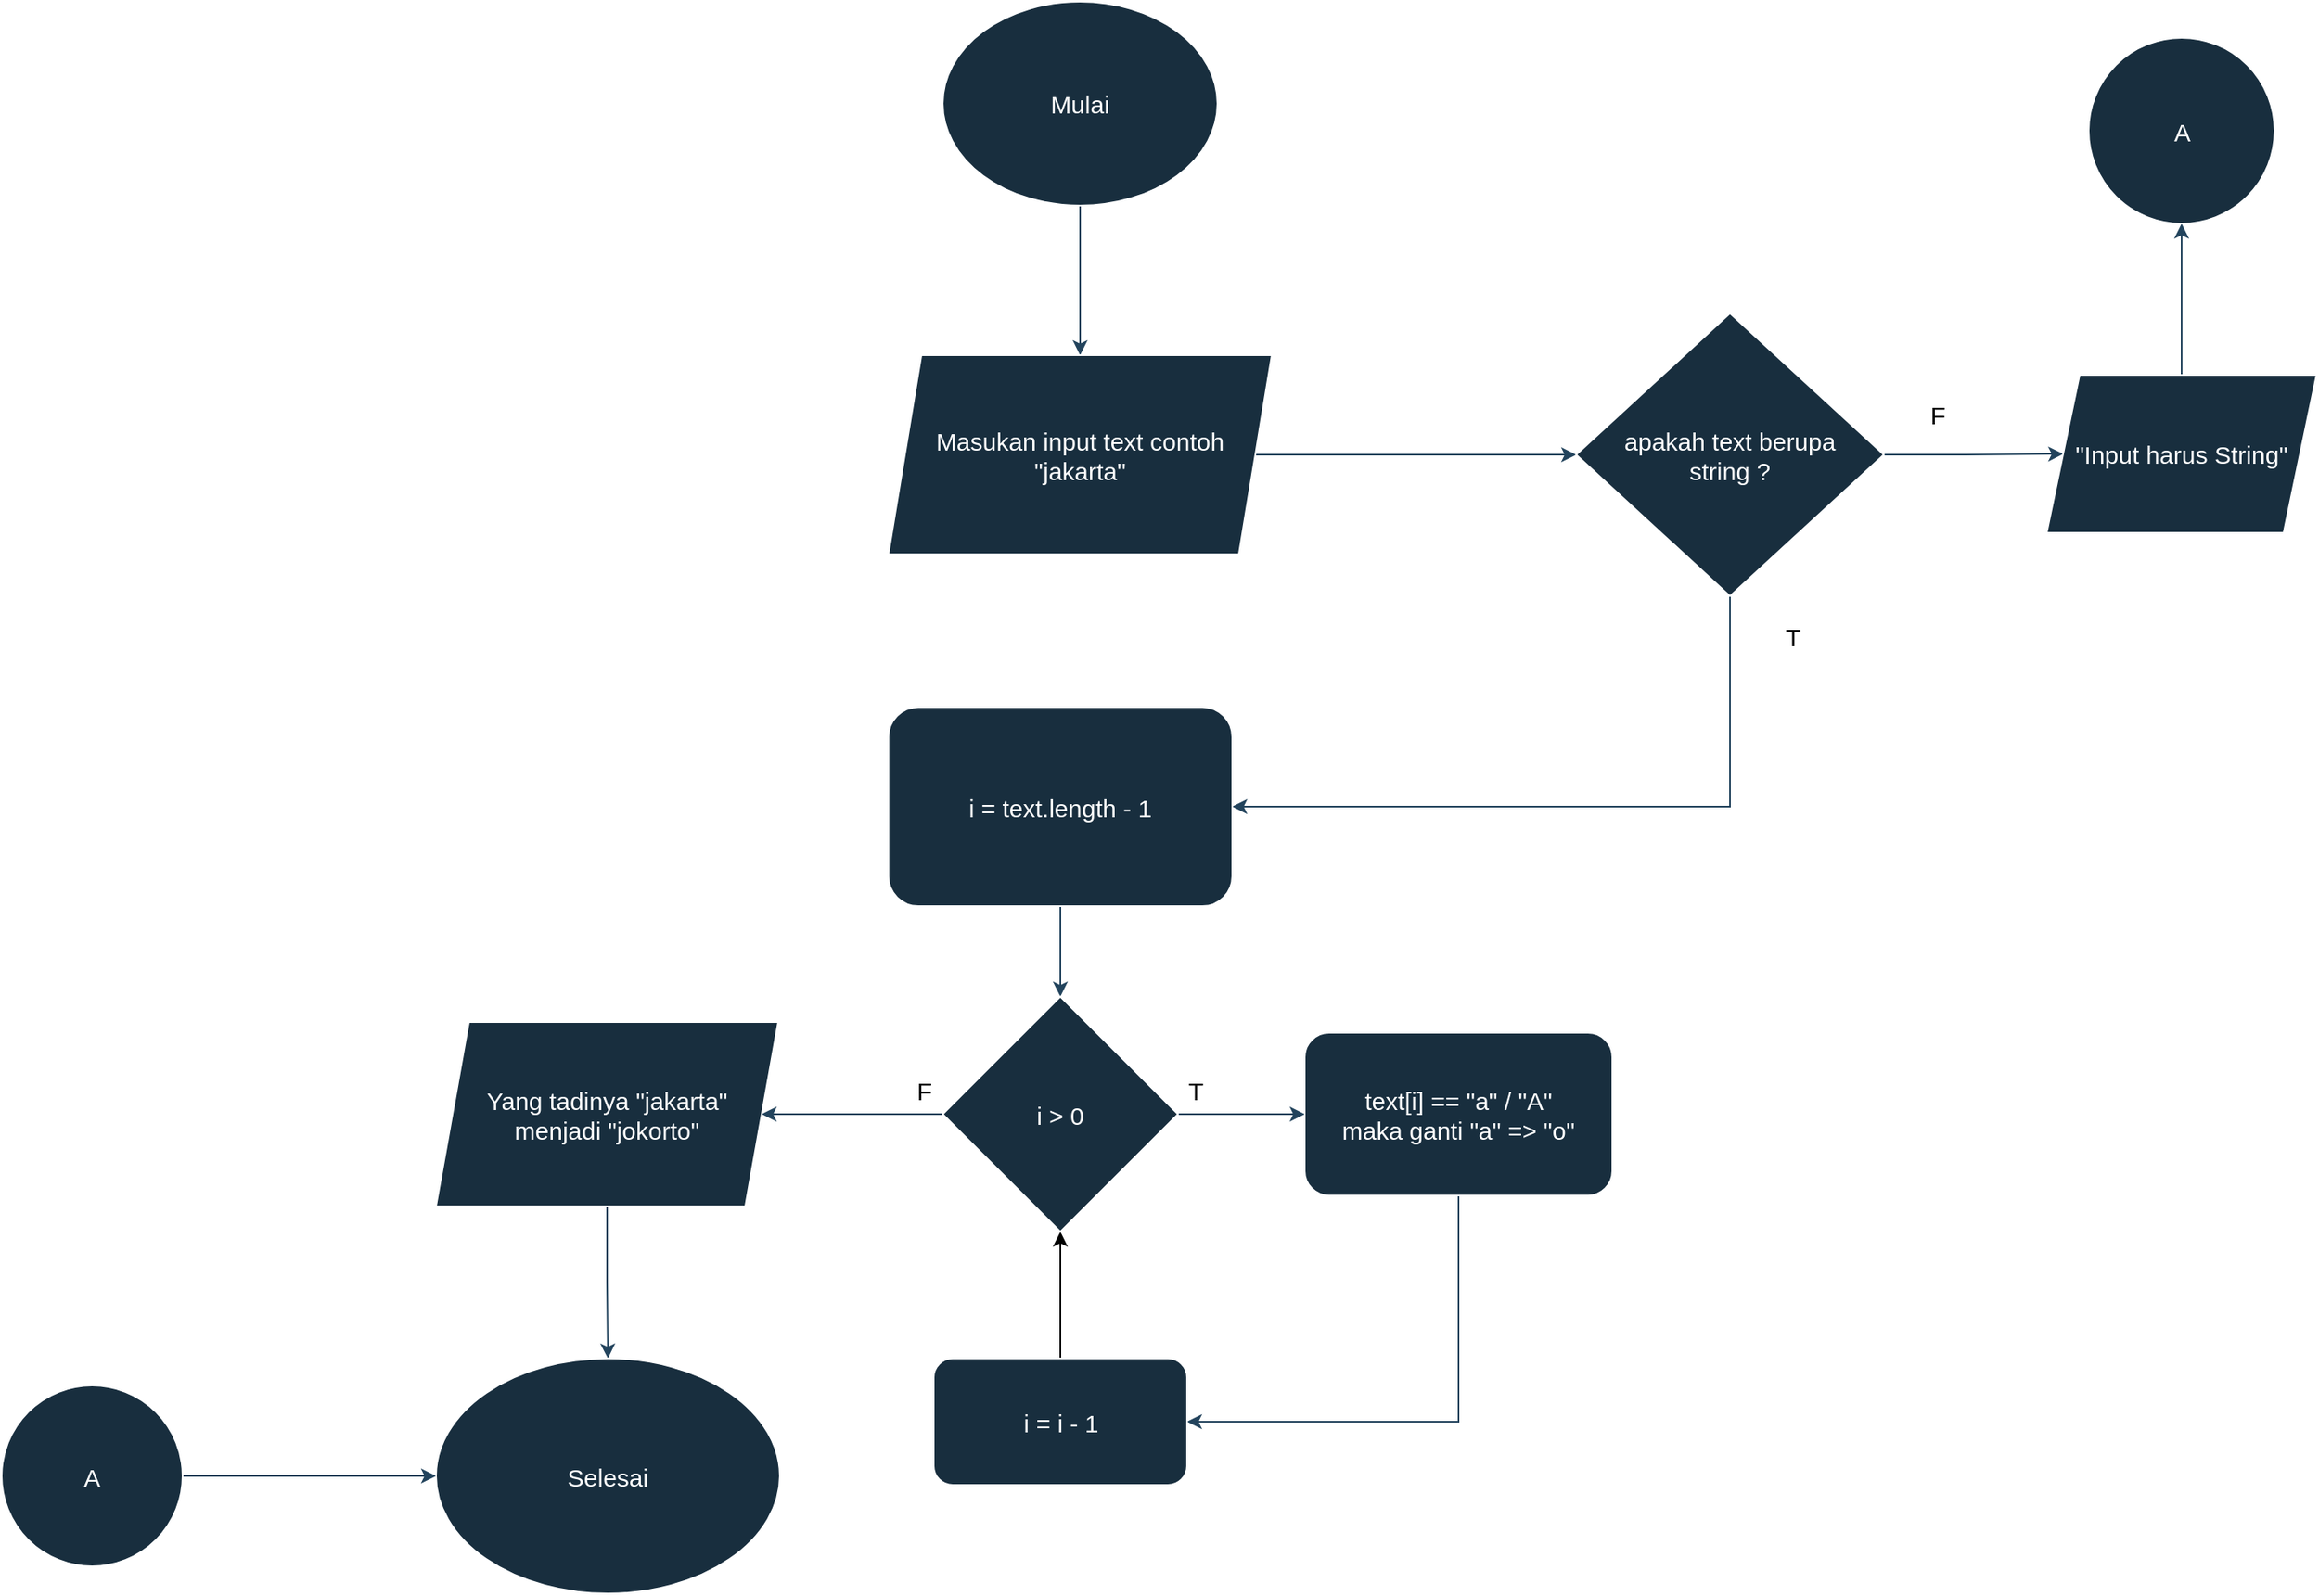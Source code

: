 <mxfile version="20.8.20" type="device"><diagram name="Page-1" id="FFbOwE9se7l9LQaUd0DI"><mxGraphModel dx="1885" dy="569" grid="1" gridSize="11" guides="1" tooltips="1" connect="1" arrows="1" fold="1" page="1" pageScale="1" pageWidth="850" pageHeight="1100" math="0" shadow="0"><root><mxCell id="0"/><mxCell id="1" parent="0"/><mxCell id="mFeJZvMeBIzehlOgARdE-4" style="edgeStyle=orthogonalEdgeStyle;rounded=0;orthogonalLoop=1;jettySize=auto;html=1;exitX=0.5;exitY=1;exitDx=0;exitDy=0;strokeColor=#23445D;fontSize=15;" parent="1" source="mFeJZvMeBIzehlOgARdE-2" target="mFeJZvMeBIzehlOgARdE-3" edge="1"><mxGeometry relative="1" as="geometry"/></mxCell><mxCell id="mFeJZvMeBIzehlOgARdE-2" value="&lt;font style=&quot;font-size: 15px;&quot;&gt;Mulai&lt;/font&gt;" style="ellipse;whiteSpace=wrap;html=1;strokeColor=#FFFFFF;fontColor=#FFFFFF;fillColor=#182E3E;" parent="1" vertex="1"><mxGeometry x="330" y="275" width="167" height="124" as="geometry"/></mxCell><mxCell id="mFeJZvMeBIzehlOgARdE-6" style="edgeStyle=orthogonalEdgeStyle;rounded=0;orthogonalLoop=1;jettySize=auto;html=1;exitX=1;exitY=0.5;exitDx=0;exitDy=0;entryX=0;entryY=0.5;entryDx=0;entryDy=0;strokeColor=#23445D;fontSize=15;" parent="1" source="mFeJZvMeBIzehlOgARdE-3" target="mFeJZvMeBIzehlOgARdE-5" edge="1"><mxGeometry relative="1" as="geometry"/></mxCell><mxCell id="mFeJZvMeBIzehlOgARdE-3" value="Masukan input text contoh &quot;jakarta&quot;" style="shape=parallelogram;perimeter=parallelogramPerimeter;whiteSpace=wrap;html=1;fixedSize=1;strokeColor=#FFFFFF;fontSize=15;fontColor=#FFFFFF;fillColor=#182E3E;" parent="1" vertex="1"><mxGeometry x="297" y="490" width="233" height="121" as="geometry"/></mxCell><mxCell id="mFeJZvMeBIzehlOgARdE-8" style="edgeStyle=orthogonalEdgeStyle;rounded=0;orthogonalLoop=1;jettySize=auto;html=1;exitX=1;exitY=0.5;exitDx=0;exitDy=0;entryX=0;entryY=0.5;entryDx=0;entryDy=0;strokeColor=#23445D;fontSize=15;" parent="1" source="mFeJZvMeBIzehlOgARdE-5" target="mFeJZvMeBIzehlOgARdE-7" edge="1"><mxGeometry relative="1" as="geometry"/></mxCell><mxCell id="mFeJZvMeBIzehlOgARdE-13" style="edgeStyle=orthogonalEdgeStyle;rounded=0;orthogonalLoop=1;jettySize=auto;html=1;exitX=0.5;exitY=1;exitDx=0;exitDy=0;entryX=1;entryY=0.5;entryDx=0;entryDy=0;strokeColor=#23445D;fontSize=15;fontColor=#000000;" parent="1" source="mFeJZvMeBIzehlOgARdE-5" target="mFeJZvMeBIzehlOgARdE-12" edge="1"><mxGeometry relative="1" as="geometry"/></mxCell><mxCell id="mFeJZvMeBIzehlOgARdE-5" value="apakah text berupa&lt;br&gt;string ?" style="rhombus;whiteSpace=wrap;html=1;strokeColor=#FFFFFF;fontSize=15;fontColor=#FFFFFF;fillColor=#182E3E;" parent="1" vertex="1"><mxGeometry x="715" y="464.5" width="187" height="172" as="geometry"/></mxCell><mxCell id="mFeJZvMeBIzehlOgARdE-10" style="edgeStyle=orthogonalEdgeStyle;rounded=0;orthogonalLoop=1;jettySize=auto;html=1;entryX=0.5;entryY=1;entryDx=0;entryDy=0;strokeColor=#23445D;fontSize=15;" parent="1" source="mFeJZvMeBIzehlOgARdE-7" target="mFeJZvMeBIzehlOgARdE-9" edge="1"><mxGeometry relative="1" as="geometry"/></mxCell><mxCell id="mFeJZvMeBIzehlOgARdE-7" value="&quot;Input harus String&quot;" style="shape=parallelogram;perimeter=parallelogramPerimeter;whiteSpace=wrap;html=1;fixedSize=1;strokeColor=#FFFFFF;fontSize=15;fontColor=#FFFFFF;fillColor=#182E3E;" parent="1" vertex="1"><mxGeometry x="1001" y="502" width="164" height="96" as="geometry"/></mxCell><mxCell id="mFeJZvMeBIzehlOgARdE-9" value="A" style="ellipse;whiteSpace=wrap;html=1;aspect=fixed;strokeColor=#FFFFFF;fontSize=15;fontColor=#FFFFFF;fillColor=#182E3E;" parent="1" vertex="1"><mxGeometry x="1026.5" y="297" width="113" height="113" as="geometry"/></mxCell><mxCell id="mFeJZvMeBIzehlOgARdE-11" value="F" style="text;strokeColor=none;align=center;fillColor=none;html=1;verticalAlign=middle;whiteSpace=wrap;rounded=0;fontSize=15;fontColor=#000000;" parent="1" vertex="1"><mxGeometry x="902" y="502" width="66" height="48" as="geometry"/></mxCell><mxCell id="mFeJZvMeBIzehlOgARdE-33" style="edgeStyle=orthogonalEdgeStyle;rounded=0;orthogonalLoop=1;jettySize=auto;html=1;exitX=0.5;exitY=1;exitDx=0;exitDy=0;strokeColor=#23445D;fontSize=15;fontColor=#FFFFFF;" parent="1" source="mFeJZvMeBIzehlOgARdE-12" target="mFeJZvMeBIzehlOgARdE-32" edge="1"><mxGeometry relative="1" as="geometry"/></mxCell><mxCell id="mFeJZvMeBIzehlOgARdE-12" value="&lt;font color=&quot;#ffffff&quot;&gt;i = text.length - 1&lt;br&gt;&lt;/font&gt;" style="rounded=1;whiteSpace=wrap;html=1;strokeColor=#FFFFFF;fontSize=15;fontColor=#000000;fillColor=#182E3E;" parent="1" vertex="1"><mxGeometry x="297" y="704" width="209" height="121" as="geometry"/></mxCell><mxCell id="mFeJZvMeBIzehlOgARdE-14" value="T" style="text;strokeColor=none;align=center;fillColor=none;html=1;verticalAlign=middle;whiteSpace=wrap;rounded=0;fontSize=15;fontColor=#000000;" parent="1" vertex="1"><mxGeometry x="814" y="636.5" width="66" height="48" as="geometry"/></mxCell><mxCell id="mFeJZvMeBIzehlOgARdE-37" style="edgeStyle=orthogonalEdgeStyle;rounded=0;orthogonalLoop=1;jettySize=auto;html=1;exitX=0.5;exitY=1;exitDx=0;exitDy=0;entryX=1;entryY=0.5;entryDx=0;entryDy=0;strokeColor=#23445D;fontSize=15;fontColor=#FFFFFF;" parent="1" source="mFeJZvMeBIzehlOgARdE-19" target="mFeJZvMeBIzehlOgARdE-20" edge="1"><mxGeometry relative="1" as="geometry"/></mxCell><mxCell id="mFeJZvMeBIzehlOgARdE-19" value="text[i] == &quot;a&quot; / &quot;A&quot;&lt;br&gt;maka ganti &quot;a&quot; =&amp;gt; &quot;o&quot;" style="rounded=1;whiteSpace=wrap;html=1;strokeColor=#FFFFFF;fontSize=15;fontColor=#FFFFFF;fillColor=#182E3E;" parent="1" vertex="1"><mxGeometry x="550" y="902" width="187" height="99" as="geometry"/></mxCell><mxCell id="dHQnIfeVIRdQhY6I3bKk-2" style="edgeStyle=orthogonalEdgeStyle;rounded=0;orthogonalLoop=1;jettySize=auto;html=1;exitX=0.5;exitY=0;exitDx=0;exitDy=0;entryX=0.5;entryY=1;entryDx=0;entryDy=0;" edge="1" parent="1" source="mFeJZvMeBIzehlOgARdE-20" target="mFeJZvMeBIzehlOgARdE-32"><mxGeometry relative="1" as="geometry"/></mxCell><mxCell id="mFeJZvMeBIzehlOgARdE-20" value="i = i - 1" style="rounded=1;whiteSpace=wrap;html=1;strokeColor=#FFFFFF;fontSize=15;fontColor=#FFFFFF;fillColor=#182E3E;" parent="1" vertex="1"><mxGeometry x="324.5" y="1100" width="154" height="77" as="geometry"/></mxCell><mxCell id="mFeJZvMeBIzehlOgARdE-34" style="edgeStyle=orthogonalEdgeStyle;rounded=0;orthogonalLoop=1;jettySize=auto;html=1;exitX=1;exitY=0.5;exitDx=0;exitDy=0;entryX=0;entryY=0.5;entryDx=0;entryDy=0;strokeColor=#23445D;fontSize=15;fontColor=#FFFFFF;" parent="1" source="mFeJZvMeBIzehlOgARdE-32" target="mFeJZvMeBIzehlOgARdE-19" edge="1"><mxGeometry relative="1" as="geometry"/></mxCell><mxCell id="mFeJZvMeBIzehlOgARdE-39" style="edgeStyle=orthogonalEdgeStyle;rounded=0;orthogonalLoop=1;jettySize=auto;html=1;exitX=0;exitY=0.5;exitDx=0;exitDy=0;entryX=1;entryY=0.5;entryDx=0;entryDy=0;strokeColor=#23445D;fontSize=15;fontColor=#FFFFFF;" parent="1" source="mFeJZvMeBIzehlOgARdE-32" target="mFeJZvMeBIzehlOgARdE-38" edge="1"><mxGeometry relative="1" as="geometry"/></mxCell><mxCell id="mFeJZvMeBIzehlOgARdE-32" value="i &amp;gt; 0" style="rhombus;whiteSpace=wrap;html=1;strokeColor=#FFFFFF;fontSize=15;fontColor=#FFFFFF;fillColor=#182E3E;" parent="1" vertex="1"><mxGeometry x="330" y="880" width="143" height="143" as="geometry"/></mxCell><mxCell id="uYGKNgHoWFwbL1S58zi3-3" style="edgeStyle=orthogonalEdgeStyle;rounded=0;orthogonalLoop=1;jettySize=auto;html=1;entryX=0.5;entryY=0;entryDx=0;entryDy=0;strokeColor=#23445D;fontSize=15;fontColor=#FFFFFF;" parent="1" source="mFeJZvMeBIzehlOgARdE-38" target="uYGKNgHoWFwbL1S58zi3-2" edge="1"><mxGeometry relative="1" as="geometry"/></mxCell><mxCell id="mFeJZvMeBIzehlOgARdE-38" value="Yang tadinya &quot;jakarta&quot;&lt;br&gt;menjadi &quot;jokorto&quot;" style="shape=parallelogram;perimeter=parallelogramPerimeter;whiteSpace=wrap;html=1;fixedSize=1;strokeColor=#FFFFFF;fontSize=15;fontColor=#FFFFFF;fillColor=#182E3E;" parent="1" vertex="1"><mxGeometry x="22" y="895.5" width="208" height="112" as="geometry"/></mxCell><mxCell id="uYGKNgHoWFwbL1S58zi3-2" value="Selesai" style="ellipse;whiteSpace=wrap;html=1;strokeColor=#FFFFFF;fontSize=15;fontColor=#FFFFFF;fillColor=#182E3E;" parent="1" vertex="1"><mxGeometry x="22" y="1100" width="209" height="143" as="geometry"/></mxCell><mxCell id="uYGKNgHoWFwbL1S58zi3-5" style="edgeStyle=orthogonalEdgeStyle;rounded=0;orthogonalLoop=1;jettySize=auto;html=1;exitX=1;exitY=0.5;exitDx=0;exitDy=0;strokeColor=#23445D;fontSize=15;fontColor=#FFFFFF;" parent="1" source="uYGKNgHoWFwbL1S58zi3-4" target="uYGKNgHoWFwbL1S58zi3-2" edge="1"><mxGeometry relative="1" as="geometry"/></mxCell><mxCell id="uYGKNgHoWFwbL1S58zi3-4" value="A" style="ellipse;whiteSpace=wrap;html=1;aspect=fixed;strokeColor=#FFFFFF;fontSize=15;fontColor=#FFFFFF;fillColor=#182E3E;" parent="1" vertex="1"><mxGeometry x="-242" y="1116.5" width="110" height="110" as="geometry"/></mxCell><mxCell id="dHQnIfeVIRdQhY6I3bKk-4" value="T" style="text;strokeColor=none;align=center;fillColor=none;html=1;verticalAlign=middle;whiteSpace=wrap;rounded=0;fontSize=15;fontColor=#000000;" vertex="1" parent="1"><mxGeometry x="451" y="913" width="66" height="48" as="geometry"/></mxCell><mxCell id="dHQnIfeVIRdQhY6I3bKk-5" value="F" style="text;strokeColor=none;align=center;fillColor=none;html=1;verticalAlign=middle;whiteSpace=wrap;rounded=0;fontSize=15;fontColor=#000000;" vertex="1" parent="1"><mxGeometry x="286" y="913" width="66" height="48" as="geometry"/></mxCell></root></mxGraphModel></diagram></mxfile>